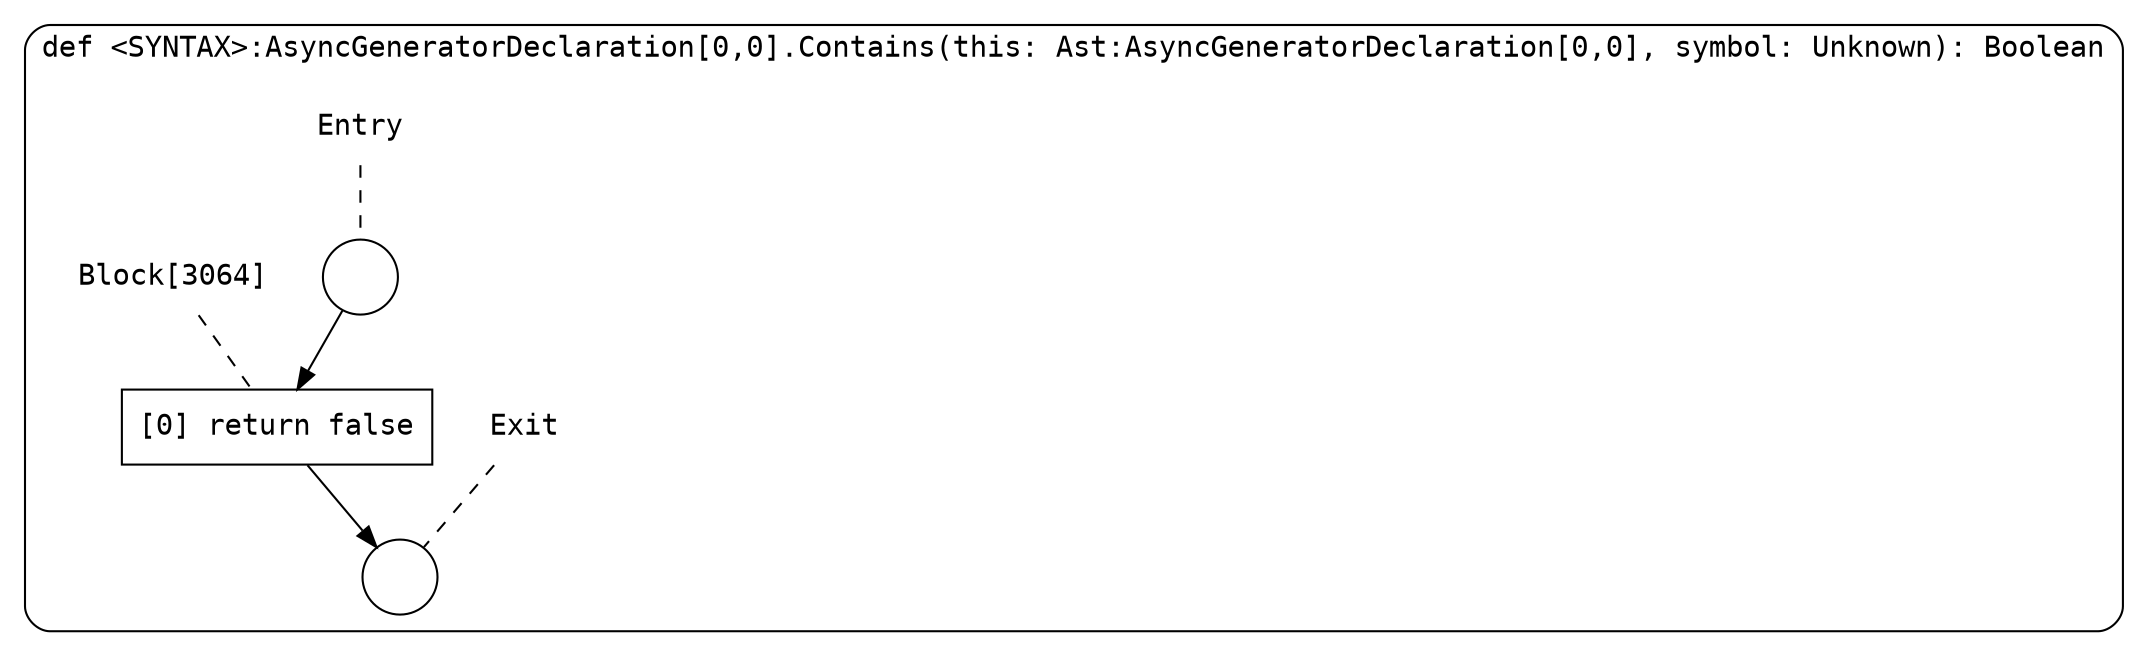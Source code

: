 digraph {
  graph [fontname = "Consolas"]
  node [fontname = "Consolas"]
  edge [fontname = "Consolas"]
  subgraph cluster801 {
    label = "def <SYNTAX>:AsyncGeneratorDeclaration[0,0].Contains(this: Ast:AsyncGeneratorDeclaration[0,0], symbol: Unknown): Boolean"
    style = rounded
    cluster801_entry_name [shape=none, label=<<font color="black">Entry</font>>]
    cluster801_entry_name -> cluster801_entry [arrowhead=none, color="black", style=dashed]
    cluster801_entry [shape=circle label=" " color="black" fillcolor="white" style=filled]
    cluster801_entry -> node3064 [color="black"]
    cluster801_exit_name [shape=none, label=<<font color="black">Exit</font>>]
    cluster801_exit_name -> cluster801_exit [arrowhead=none, color="black", style=dashed]
    cluster801_exit [shape=circle label=" " color="black" fillcolor="white" style=filled]
    node3064_name [shape=none, label=<<font color="black">Block[3064]</font>>]
    node3064_name -> node3064 [arrowhead=none, color="black", style=dashed]
    node3064 [shape=box, label=<<font color="black">[0] return false<BR ALIGN="LEFT"/></font>> color="black" fillcolor="white", style=filled]
    node3064 -> cluster801_exit [color="black"]
  }
}